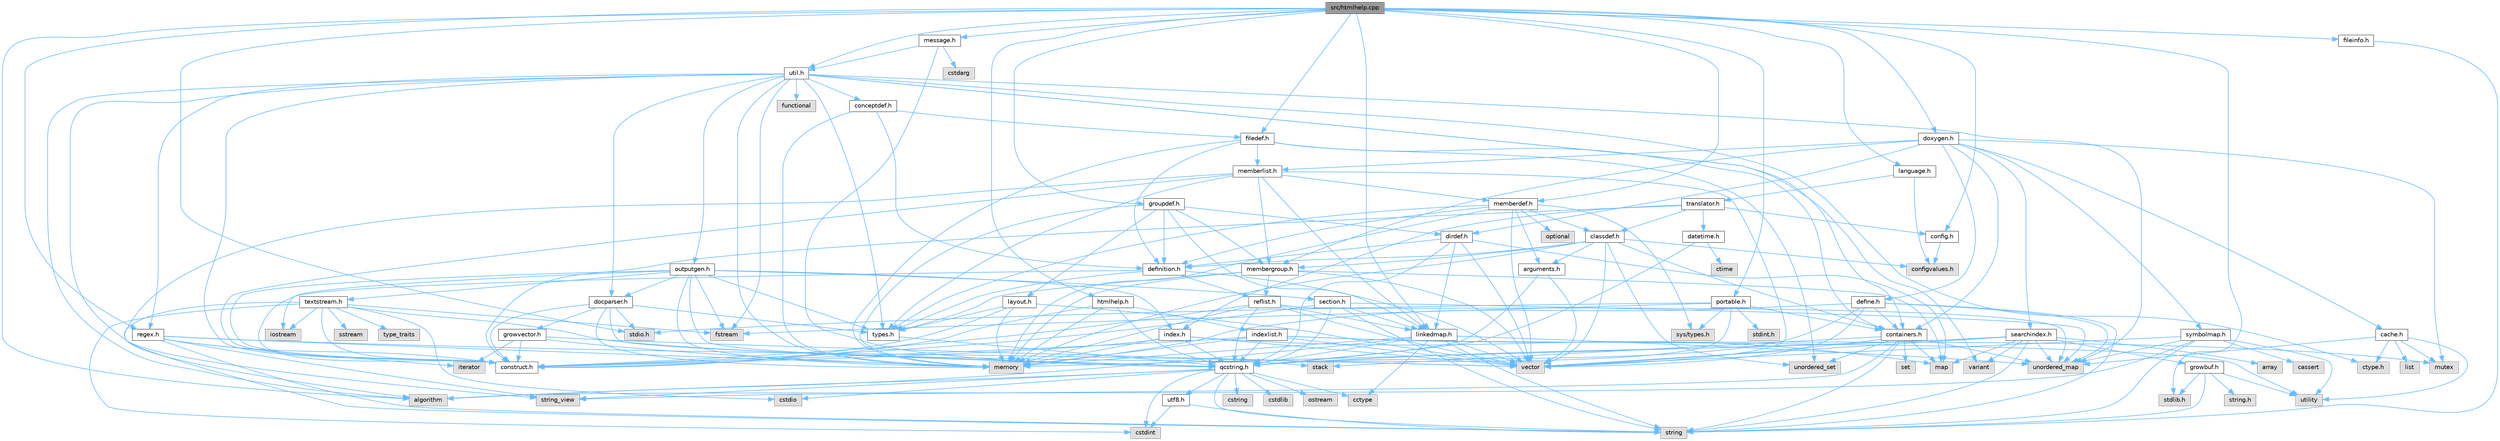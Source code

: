 digraph "src/htmlhelp.cpp"
{
 // INTERACTIVE_SVG=YES
 // LATEX_PDF_SIZE
  bgcolor="transparent";
  edge [fontname=Helvetica,fontsize=10,labelfontname=Helvetica,labelfontsize=10];
  node [fontname=Helvetica,fontsize=10,shape=box,height=0.2,width=0.4];
  Node1 [id="Node000001",label="src/htmlhelp.cpp",height=0.2,width=0.4,color="gray40", fillcolor="grey60", style="filled", fontcolor="black",tooltip=" "];
  Node1 -> Node2 [id="edge1_Node000001_Node000002",color="steelblue1",style="solid",tooltip=" "];
  Node2 [id="Node000002",label="algorithm",height=0.2,width=0.4,color="grey60", fillcolor="#E0E0E0", style="filled",tooltip=" "];
  Node1 -> Node3 [id="edge2_Node000001_Node000003",color="steelblue1",style="solid",tooltip=" "];
  Node3 [id="Node000003",label="stdio.h",height=0.2,width=0.4,color="grey60", fillcolor="#E0E0E0", style="filled",tooltip=" "];
  Node1 -> Node4 [id="edge3_Node000001_Node000004",color="steelblue1",style="solid",tooltip=" "];
  Node4 [id="Node000004",label="stdlib.h",height=0.2,width=0.4,color="grey60", fillcolor="#E0E0E0", style="filled",tooltip=" "];
  Node1 -> Node5 [id="edge4_Node000001_Node000005",color="steelblue1",style="solid",tooltip=" "];
  Node5 [id="Node000005",label="htmlhelp.h",height=0.2,width=0.4,color="grey40", fillcolor="white", style="filled",URL="$d8/dc3/htmlhelp_8h.html",tooltip=" "];
  Node5 -> Node6 [id="edge5_Node000005_Node000006",color="steelblue1",style="solid",tooltip=" "];
  Node6 [id="Node000006",label="memory",height=0.2,width=0.4,color="grey60", fillcolor="#E0E0E0", style="filled",tooltip=" "];
  Node5 -> Node7 [id="edge6_Node000005_Node000007",color="steelblue1",style="solid",tooltip=" "];
  Node7 [id="Node000007",label="qcstring.h",height=0.2,width=0.4,color="grey40", fillcolor="white", style="filled",URL="$d7/d5c/qcstring_8h.html",tooltip=" "];
  Node7 -> Node8 [id="edge7_Node000007_Node000008",color="steelblue1",style="solid",tooltip=" "];
  Node8 [id="Node000008",label="string",height=0.2,width=0.4,color="grey60", fillcolor="#E0E0E0", style="filled",tooltip=" "];
  Node7 -> Node9 [id="edge8_Node000007_Node000009",color="steelblue1",style="solid",tooltip=" "];
  Node9 [id="Node000009",label="string_view",height=0.2,width=0.4,color="grey60", fillcolor="#E0E0E0", style="filled",tooltip=" "];
  Node7 -> Node2 [id="edge9_Node000007_Node000002",color="steelblue1",style="solid",tooltip=" "];
  Node7 -> Node10 [id="edge10_Node000007_Node000010",color="steelblue1",style="solid",tooltip=" "];
  Node10 [id="Node000010",label="cctype",height=0.2,width=0.4,color="grey60", fillcolor="#E0E0E0", style="filled",tooltip=" "];
  Node7 -> Node11 [id="edge11_Node000007_Node000011",color="steelblue1",style="solid",tooltip=" "];
  Node11 [id="Node000011",label="cstring",height=0.2,width=0.4,color="grey60", fillcolor="#E0E0E0", style="filled",tooltip=" "];
  Node7 -> Node12 [id="edge12_Node000007_Node000012",color="steelblue1",style="solid",tooltip=" "];
  Node12 [id="Node000012",label="cstdio",height=0.2,width=0.4,color="grey60", fillcolor="#E0E0E0", style="filled",tooltip=" "];
  Node7 -> Node13 [id="edge13_Node000007_Node000013",color="steelblue1",style="solid",tooltip=" "];
  Node13 [id="Node000013",label="cstdlib",height=0.2,width=0.4,color="grey60", fillcolor="#E0E0E0", style="filled",tooltip=" "];
  Node7 -> Node14 [id="edge14_Node000007_Node000014",color="steelblue1",style="solid",tooltip=" "];
  Node14 [id="Node000014",label="cstdint",height=0.2,width=0.4,color="grey60", fillcolor="#E0E0E0", style="filled",tooltip=" "];
  Node7 -> Node15 [id="edge15_Node000007_Node000015",color="steelblue1",style="solid",tooltip=" "];
  Node15 [id="Node000015",label="ostream",height=0.2,width=0.4,color="grey60", fillcolor="#E0E0E0", style="filled",tooltip=" "];
  Node7 -> Node16 [id="edge16_Node000007_Node000016",color="steelblue1",style="solid",tooltip=" "];
  Node16 [id="Node000016",label="utf8.h",height=0.2,width=0.4,color="grey40", fillcolor="white", style="filled",URL="$db/d7c/utf8_8h.html",tooltip="Various UTF8 related helper functions."];
  Node16 -> Node14 [id="edge17_Node000016_Node000014",color="steelblue1",style="solid",tooltip=" "];
  Node16 -> Node8 [id="edge18_Node000016_Node000008",color="steelblue1",style="solid",tooltip=" "];
  Node5 -> Node17 [id="edge19_Node000005_Node000017",color="steelblue1",style="solid",tooltip=" "];
  Node17 [id="Node000017",label="construct.h",height=0.2,width=0.4,color="grey40", fillcolor="white", style="filled",URL="$d7/dfc/construct_8h.html",tooltip=" "];
  Node5 -> Node18 [id="edge20_Node000005_Node000018",color="steelblue1",style="solid",tooltip=" "];
  Node18 [id="Node000018",label="indexlist.h",height=0.2,width=0.4,color="grey40", fillcolor="white", style="filled",URL="$d5/d61/indexlist_8h.html",tooltip=" "];
  Node18 -> Node19 [id="edge21_Node000018_Node000019",color="steelblue1",style="solid",tooltip=" "];
  Node19 [id="Node000019",label="utility",height=0.2,width=0.4,color="grey60", fillcolor="#E0E0E0", style="filled",tooltip=" "];
  Node18 -> Node20 [id="edge22_Node000018_Node000020",color="steelblue1",style="solid",tooltip=" "];
  Node20 [id="Node000020",label="vector",height=0.2,width=0.4,color="grey60", fillcolor="#E0E0E0", style="filled",tooltip=" "];
  Node18 -> Node6 [id="edge23_Node000018_Node000006",color="steelblue1",style="solid",tooltip=" "];
  Node18 -> Node21 [id="edge24_Node000018_Node000021",color="steelblue1",style="solid",tooltip=" "];
  Node21 [id="Node000021",label="mutex",height=0.2,width=0.4,color="grey60", fillcolor="#E0E0E0", style="filled",tooltip=" "];
  Node18 -> Node7 [id="edge25_Node000018_Node000007",color="steelblue1",style="solid",tooltip=" "];
  Node18 -> Node17 [id="edge26_Node000018_Node000017",color="steelblue1",style="solid",tooltip=" "];
  Node1 -> Node22 [id="edge27_Node000001_Node000022",color="steelblue1",style="solid",tooltip=" "];
  Node22 [id="Node000022",label="config.h",height=0.2,width=0.4,color="grey40", fillcolor="white", style="filled",URL="$db/d16/config_8h.html",tooltip=" "];
  Node22 -> Node23 [id="edge28_Node000022_Node000023",color="steelblue1",style="solid",tooltip=" "];
  Node23 [id="Node000023",label="configvalues.h",height=0.2,width=0.4,color="grey60", fillcolor="#E0E0E0", style="filled",tooltip=" "];
  Node1 -> Node24 [id="edge29_Node000001_Node000024",color="steelblue1",style="solid",tooltip=" "];
  Node24 [id="Node000024",label="message.h",height=0.2,width=0.4,color="grey40", fillcolor="white", style="filled",URL="$d2/d0d/message_8h.html",tooltip=" "];
  Node24 -> Node25 [id="edge30_Node000024_Node000025",color="steelblue1",style="solid",tooltip=" "];
  Node25 [id="Node000025",label="cstdarg",height=0.2,width=0.4,color="grey60", fillcolor="#E0E0E0", style="filled",tooltip=" "];
  Node24 -> Node7 [id="edge31_Node000024_Node000007",color="steelblue1",style="solid",tooltip=" "];
  Node24 -> Node26 [id="edge32_Node000024_Node000026",color="steelblue1",style="solid",tooltip=" "];
  Node26 [id="Node000026",label="util.h",height=0.2,width=0.4,color="grey40", fillcolor="white", style="filled",URL="$d8/d3c/util_8h.html",tooltip="A bunch of utility functions."];
  Node26 -> Node6 [id="edge33_Node000026_Node000006",color="steelblue1",style="solid",tooltip=" "];
  Node26 -> Node27 [id="edge34_Node000026_Node000027",color="steelblue1",style="solid",tooltip=" "];
  Node27 [id="Node000027",label="unordered_map",height=0.2,width=0.4,color="grey60", fillcolor="#E0E0E0", style="filled",tooltip=" "];
  Node26 -> Node2 [id="edge35_Node000026_Node000002",color="steelblue1",style="solid",tooltip=" "];
  Node26 -> Node28 [id="edge36_Node000026_Node000028",color="steelblue1",style="solid",tooltip=" "];
  Node28 [id="Node000028",label="functional",height=0.2,width=0.4,color="grey60", fillcolor="#E0E0E0", style="filled",tooltip=" "];
  Node26 -> Node29 [id="edge37_Node000026_Node000029",color="steelblue1",style="solid",tooltip=" "];
  Node29 [id="Node000029",label="fstream",height=0.2,width=0.4,color="grey60", fillcolor="#E0E0E0", style="filled",tooltip=" "];
  Node26 -> Node30 [id="edge38_Node000026_Node000030",color="steelblue1",style="solid",tooltip=" "];
  Node30 [id="Node000030",label="variant",height=0.2,width=0.4,color="grey60", fillcolor="#E0E0E0", style="filled",tooltip=" "];
  Node26 -> Node9 [id="edge39_Node000026_Node000009",color="steelblue1",style="solid",tooltip=" "];
  Node26 -> Node31 [id="edge40_Node000026_Node000031",color="steelblue1",style="solid",tooltip=" "];
  Node31 [id="Node000031",label="ctype.h",height=0.2,width=0.4,color="grey60", fillcolor="#E0E0E0", style="filled",tooltip=" "];
  Node26 -> Node32 [id="edge41_Node000026_Node000032",color="steelblue1",style="solid",tooltip=" "];
  Node32 [id="Node000032",label="types.h",height=0.2,width=0.4,color="grey40", fillcolor="white", style="filled",URL="$d9/d49/types_8h.html",tooltip="This file contains a number of basic enums and types."];
  Node32 -> Node7 [id="edge42_Node000032_Node000007",color="steelblue1",style="solid",tooltip=" "];
  Node26 -> Node33 [id="edge43_Node000026_Node000033",color="steelblue1",style="solid",tooltip=" "];
  Node33 [id="Node000033",label="docparser.h",height=0.2,width=0.4,color="grey40", fillcolor="white", style="filled",URL="$de/d9c/docparser_8h.html",tooltip=" "];
  Node33 -> Node3 [id="edge44_Node000033_Node000003",color="steelblue1",style="solid",tooltip=" "];
  Node33 -> Node6 [id="edge45_Node000033_Node000006",color="steelblue1",style="solid",tooltip=" "];
  Node33 -> Node7 [id="edge46_Node000033_Node000007",color="steelblue1",style="solid",tooltip=" "];
  Node33 -> Node34 [id="edge47_Node000033_Node000034",color="steelblue1",style="solid",tooltip=" "];
  Node34 [id="Node000034",label="growvector.h",height=0.2,width=0.4,color="grey40", fillcolor="white", style="filled",URL="$d7/d50/growvector_8h.html",tooltip=" "];
  Node34 -> Node20 [id="edge48_Node000034_Node000020",color="steelblue1",style="solid",tooltip=" "];
  Node34 -> Node6 [id="edge49_Node000034_Node000006",color="steelblue1",style="solid",tooltip=" "];
  Node34 -> Node35 [id="edge50_Node000034_Node000035",color="steelblue1",style="solid",tooltip=" "];
  Node35 [id="Node000035",label="iterator",height=0.2,width=0.4,color="grey60", fillcolor="#E0E0E0", style="filled",tooltip=" "];
  Node34 -> Node17 [id="edge51_Node000034_Node000017",color="steelblue1",style="solid",tooltip=" "];
  Node33 -> Node17 [id="edge52_Node000033_Node000017",color="steelblue1",style="solid",tooltip=" "];
  Node33 -> Node32 [id="edge53_Node000033_Node000032",color="steelblue1",style="solid",tooltip=" "];
  Node26 -> Node36 [id="edge54_Node000026_Node000036",color="steelblue1",style="solid",tooltip=" "];
  Node36 [id="Node000036",label="containers.h",height=0.2,width=0.4,color="grey40", fillcolor="white", style="filled",URL="$d5/d75/containers_8h.html",tooltip=" "];
  Node36 -> Node20 [id="edge55_Node000036_Node000020",color="steelblue1",style="solid",tooltip=" "];
  Node36 -> Node8 [id="edge56_Node000036_Node000008",color="steelblue1",style="solid",tooltip=" "];
  Node36 -> Node9 [id="edge57_Node000036_Node000009",color="steelblue1",style="solid",tooltip=" "];
  Node36 -> Node37 [id="edge58_Node000036_Node000037",color="steelblue1",style="solid",tooltip=" "];
  Node37 [id="Node000037",label="set",height=0.2,width=0.4,color="grey60", fillcolor="#E0E0E0", style="filled",tooltip=" "];
  Node36 -> Node38 [id="edge59_Node000036_Node000038",color="steelblue1",style="solid",tooltip=" "];
  Node38 [id="Node000038",label="map",height=0.2,width=0.4,color="grey60", fillcolor="#E0E0E0", style="filled",tooltip=" "];
  Node36 -> Node39 [id="edge60_Node000036_Node000039",color="steelblue1",style="solid",tooltip=" "];
  Node39 [id="Node000039",label="unordered_set",height=0.2,width=0.4,color="grey60", fillcolor="#E0E0E0", style="filled",tooltip=" "];
  Node36 -> Node27 [id="edge61_Node000036_Node000027",color="steelblue1",style="solid",tooltip=" "];
  Node36 -> Node40 [id="edge62_Node000036_Node000040",color="steelblue1",style="solid",tooltip=" "];
  Node40 [id="Node000040",label="stack",height=0.2,width=0.4,color="grey60", fillcolor="#E0E0E0", style="filled",tooltip=" "];
  Node26 -> Node41 [id="edge63_Node000026_Node000041",color="steelblue1",style="solid",tooltip=" "];
  Node41 [id="Node000041",label="outputgen.h",height=0.2,width=0.4,color="grey40", fillcolor="white", style="filled",URL="$df/d06/outputgen_8h.html",tooltip=" "];
  Node41 -> Node6 [id="edge64_Node000041_Node000006",color="steelblue1",style="solid",tooltip=" "];
  Node41 -> Node40 [id="edge65_Node000041_Node000040",color="steelblue1",style="solid",tooltip=" "];
  Node41 -> Node42 [id="edge66_Node000041_Node000042",color="steelblue1",style="solid",tooltip=" "];
  Node42 [id="Node000042",label="iostream",height=0.2,width=0.4,color="grey60", fillcolor="#E0E0E0", style="filled",tooltip=" "];
  Node41 -> Node29 [id="edge67_Node000041_Node000029",color="steelblue1",style="solid",tooltip=" "];
  Node41 -> Node32 [id="edge68_Node000041_Node000032",color="steelblue1",style="solid",tooltip=" "];
  Node41 -> Node43 [id="edge69_Node000041_Node000043",color="steelblue1",style="solid",tooltip=" "];
  Node43 [id="Node000043",label="index.h",height=0.2,width=0.4,color="grey40", fillcolor="white", style="filled",URL="$d1/db5/index_8h.html",tooltip=" "];
  Node43 -> Node6 [id="edge70_Node000043_Node000006",color="steelblue1",style="solid",tooltip=" "];
  Node43 -> Node20 [id="edge71_Node000043_Node000020",color="steelblue1",style="solid",tooltip=" "];
  Node43 -> Node38 [id="edge72_Node000043_Node000038",color="steelblue1",style="solid",tooltip=" "];
  Node43 -> Node7 [id="edge73_Node000043_Node000007",color="steelblue1",style="solid",tooltip=" "];
  Node43 -> Node17 [id="edge74_Node000043_Node000017",color="steelblue1",style="solid",tooltip=" "];
  Node41 -> Node44 [id="edge75_Node000041_Node000044",color="steelblue1",style="solid",tooltip=" "];
  Node44 [id="Node000044",label="section.h",height=0.2,width=0.4,color="grey40", fillcolor="white", style="filled",URL="$d1/d2a/section_8h.html",tooltip=" "];
  Node44 -> Node8 [id="edge76_Node000044_Node000008",color="steelblue1",style="solid",tooltip=" "];
  Node44 -> Node27 [id="edge77_Node000044_Node000027",color="steelblue1",style="solid",tooltip=" "];
  Node44 -> Node7 [id="edge78_Node000044_Node000007",color="steelblue1",style="solid",tooltip=" "];
  Node44 -> Node45 [id="edge79_Node000044_Node000045",color="steelblue1",style="solid",tooltip=" "];
  Node45 [id="Node000045",label="linkedmap.h",height=0.2,width=0.4,color="grey40", fillcolor="white", style="filled",URL="$da/de1/linkedmap_8h.html",tooltip=" "];
  Node45 -> Node27 [id="edge80_Node000045_Node000027",color="steelblue1",style="solid",tooltip=" "];
  Node45 -> Node20 [id="edge81_Node000045_Node000020",color="steelblue1",style="solid",tooltip=" "];
  Node45 -> Node6 [id="edge82_Node000045_Node000006",color="steelblue1",style="solid",tooltip=" "];
  Node45 -> Node8 [id="edge83_Node000045_Node000008",color="steelblue1",style="solid",tooltip=" "];
  Node45 -> Node2 [id="edge84_Node000045_Node000002",color="steelblue1",style="solid",tooltip=" "];
  Node45 -> Node10 [id="edge85_Node000045_Node000010",color="steelblue1",style="solid",tooltip=" "];
  Node45 -> Node7 [id="edge86_Node000045_Node000007",color="steelblue1",style="solid",tooltip=" "];
  Node44 -> Node17 [id="edge87_Node000044_Node000017",color="steelblue1",style="solid",tooltip=" "];
  Node41 -> Node46 [id="edge88_Node000041_Node000046",color="steelblue1",style="solid",tooltip=" "];
  Node46 [id="Node000046",label="textstream.h",height=0.2,width=0.4,color="grey40", fillcolor="white", style="filled",URL="$d4/d7d/textstream_8h.html",tooltip=" "];
  Node46 -> Node8 [id="edge89_Node000046_Node000008",color="steelblue1",style="solid",tooltip=" "];
  Node46 -> Node42 [id="edge90_Node000046_Node000042",color="steelblue1",style="solid",tooltip=" "];
  Node46 -> Node47 [id="edge91_Node000046_Node000047",color="steelblue1",style="solid",tooltip=" "];
  Node47 [id="Node000047",label="sstream",height=0.2,width=0.4,color="grey60", fillcolor="#E0E0E0", style="filled",tooltip=" "];
  Node46 -> Node14 [id="edge92_Node000046_Node000014",color="steelblue1",style="solid",tooltip=" "];
  Node46 -> Node12 [id="edge93_Node000046_Node000012",color="steelblue1",style="solid",tooltip=" "];
  Node46 -> Node29 [id="edge94_Node000046_Node000029",color="steelblue1",style="solid",tooltip=" "];
  Node46 -> Node48 [id="edge95_Node000046_Node000048",color="steelblue1",style="solid",tooltip=" "];
  Node48 [id="Node000048",label="type_traits",height=0.2,width=0.4,color="grey60", fillcolor="#E0E0E0", style="filled",tooltip=" "];
  Node46 -> Node7 [id="edge96_Node000046_Node000007",color="steelblue1",style="solid",tooltip=" "];
  Node46 -> Node17 [id="edge97_Node000046_Node000017",color="steelblue1",style="solid",tooltip=" "];
  Node41 -> Node33 [id="edge98_Node000041_Node000033",color="steelblue1",style="solid",tooltip=" "];
  Node41 -> Node17 [id="edge99_Node000041_Node000017",color="steelblue1",style="solid",tooltip=" "];
  Node26 -> Node49 [id="edge100_Node000026_Node000049",color="steelblue1",style="solid",tooltip=" "];
  Node49 [id="Node000049",label="regex.h",height=0.2,width=0.4,color="grey40", fillcolor="white", style="filled",URL="$d1/d21/regex_8h.html",tooltip=" "];
  Node49 -> Node6 [id="edge101_Node000049_Node000006",color="steelblue1",style="solid",tooltip=" "];
  Node49 -> Node8 [id="edge102_Node000049_Node000008",color="steelblue1",style="solid",tooltip=" "];
  Node49 -> Node9 [id="edge103_Node000049_Node000009",color="steelblue1",style="solid",tooltip=" "];
  Node49 -> Node20 [id="edge104_Node000049_Node000020",color="steelblue1",style="solid",tooltip=" "];
  Node49 -> Node35 [id="edge105_Node000049_Node000035",color="steelblue1",style="solid",tooltip=" "];
  Node49 -> Node17 [id="edge106_Node000049_Node000017",color="steelblue1",style="solid",tooltip=" "];
  Node26 -> Node50 [id="edge107_Node000026_Node000050",color="steelblue1",style="solid",tooltip=" "];
  Node50 [id="Node000050",label="conceptdef.h",height=0.2,width=0.4,color="grey40", fillcolor="white", style="filled",URL="$da/df1/conceptdef_8h.html",tooltip=" "];
  Node50 -> Node6 [id="edge108_Node000050_Node000006",color="steelblue1",style="solid",tooltip=" "];
  Node50 -> Node51 [id="edge109_Node000050_Node000051",color="steelblue1",style="solid",tooltip=" "];
  Node51 [id="Node000051",label="definition.h",height=0.2,width=0.4,color="grey40", fillcolor="white", style="filled",URL="$df/da1/definition_8h.html",tooltip=" "];
  Node51 -> Node20 [id="edge110_Node000051_Node000020",color="steelblue1",style="solid",tooltip=" "];
  Node51 -> Node32 [id="edge111_Node000051_Node000032",color="steelblue1",style="solid",tooltip=" "];
  Node51 -> Node52 [id="edge112_Node000051_Node000052",color="steelblue1",style="solid",tooltip=" "];
  Node52 [id="Node000052",label="reflist.h",height=0.2,width=0.4,color="grey40", fillcolor="white", style="filled",URL="$d1/d02/reflist_8h.html",tooltip=" "];
  Node52 -> Node20 [id="edge113_Node000052_Node000020",color="steelblue1",style="solid",tooltip=" "];
  Node52 -> Node27 [id="edge114_Node000052_Node000027",color="steelblue1",style="solid",tooltip=" "];
  Node52 -> Node6 [id="edge115_Node000052_Node000006",color="steelblue1",style="solid",tooltip=" "];
  Node52 -> Node7 [id="edge116_Node000052_Node000007",color="steelblue1",style="solid",tooltip=" "];
  Node52 -> Node45 [id="edge117_Node000052_Node000045",color="steelblue1",style="solid",tooltip=" "];
  Node52 -> Node17 [id="edge118_Node000052_Node000017",color="steelblue1",style="solid",tooltip=" "];
  Node51 -> Node17 [id="edge119_Node000051_Node000017",color="steelblue1",style="solid",tooltip=" "];
  Node50 -> Node53 [id="edge120_Node000050_Node000053",color="steelblue1",style="solid",tooltip=" "];
  Node53 [id="Node000053",label="filedef.h",height=0.2,width=0.4,color="grey40", fillcolor="white", style="filled",URL="$d4/d3a/filedef_8h.html",tooltip=" "];
  Node53 -> Node6 [id="edge121_Node000053_Node000006",color="steelblue1",style="solid",tooltip=" "];
  Node53 -> Node39 [id="edge122_Node000053_Node000039",color="steelblue1",style="solid",tooltip=" "];
  Node53 -> Node51 [id="edge123_Node000053_Node000051",color="steelblue1",style="solid",tooltip=" "];
  Node53 -> Node54 [id="edge124_Node000053_Node000054",color="steelblue1",style="solid",tooltip=" "];
  Node54 [id="Node000054",label="memberlist.h",height=0.2,width=0.4,color="grey40", fillcolor="white", style="filled",URL="$dd/d78/memberlist_8h.html",tooltip=" "];
  Node54 -> Node20 [id="edge125_Node000054_Node000020",color="steelblue1",style="solid",tooltip=" "];
  Node54 -> Node2 [id="edge126_Node000054_Node000002",color="steelblue1",style="solid",tooltip=" "];
  Node54 -> Node55 [id="edge127_Node000054_Node000055",color="steelblue1",style="solid",tooltip=" "];
  Node55 [id="Node000055",label="memberdef.h",height=0.2,width=0.4,color="grey40", fillcolor="white", style="filled",URL="$d4/d46/memberdef_8h.html",tooltip=" "];
  Node55 -> Node20 [id="edge128_Node000055_Node000020",color="steelblue1",style="solid",tooltip=" "];
  Node55 -> Node6 [id="edge129_Node000055_Node000006",color="steelblue1",style="solid",tooltip=" "];
  Node55 -> Node56 [id="edge130_Node000055_Node000056",color="steelblue1",style="solid",tooltip=" "];
  Node56 [id="Node000056",label="optional",height=0.2,width=0.4,color="grey60", fillcolor="#E0E0E0", style="filled",tooltip=" "];
  Node55 -> Node57 [id="edge131_Node000055_Node000057",color="steelblue1",style="solid",tooltip=" "];
  Node57 [id="Node000057",label="sys/types.h",height=0.2,width=0.4,color="grey60", fillcolor="#E0E0E0", style="filled",tooltip=" "];
  Node55 -> Node32 [id="edge132_Node000055_Node000032",color="steelblue1",style="solid",tooltip=" "];
  Node55 -> Node51 [id="edge133_Node000055_Node000051",color="steelblue1",style="solid",tooltip=" "];
  Node55 -> Node58 [id="edge134_Node000055_Node000058",color="steelblue1",style="solid",tooltip=" "];
  Node58 [id="Node000058",label="arguments.h",height=0.2,width=0.4,color="grey40", fillcolor="white", style="filled",URL="$df/d9b/arguments_8h.html",tooltip=" "];
  Node58 -> Node20 [id="edge135_Node000058_Node000020",color="steelblue1",style="solid",tooltip=" "];
  Node58 -> Node7 [id="edge136_Node000058_Node000007",color="steelblue1",style="solid",tooltip=" "];
  Node55 -> Node59 [id="edge137_Node000055_Node000059",color="steelblue1",style="solid",tooltip=" "];
  Node59 [id="Node000059",label="classdef.h",height=0.2,width=0.4,color="grey40", fillcolor="white", style="filled",URL="$d1/da6/classdef_8h.html",tooltip=" "];
  Node59 -> Node6 [id="edge138_Node000059_Node000006",color="steelblue1",style="solid",tooltip=" "];
  Node59 -> Node20 [id="edge139_Node000059_Node000020",color="steelblue1",style="solid",tooltip=" "];
  Node59 -> Node39 [id="edge140_Node000059_Node000039",color="steelblue1",style="solid",tooltip=" "];
  Node59 -> Node36 [id="edge141_Node000059_Node000036",color="steelblue1",style="solid",tooltip=" "];
  Node59 -> Node51 [id="edge142_Node000059_Node000051",color="steelblue1",style="solid",tooltip=" "];
  Node59 -> Node58 [id="edge143_Node000059_Node000058",color="steelblue1",style="solid",tooltip=" "];
  Node59 -> Node60 [id="edge144_Node000059_Node000060",color="steelblue1",style="solid",tooltip=" "];
  Node60 [id="Node000060",label="membergroup.h",height=0.2,width=0.4,color="grey40", fillcolor="white", style="filled",URL="$d9/d11/membergroup_8h.html",tooltip=" "];
  Node60 -> Node20 [id="edge145_Node000060_Node000020",color="steelblue1",style="solid",tooltip=" "];
  Node60 -> Node38 [id="edge146_Node000060_Node000038",color="steelblue1",style="solid",tooltip=" "];
  Node60 -> Node6 [id="edge147_Node000060_Node000006",color="steelblue1",style="solid",tooltip=" "];
  Node60 -> Node32 [id="edge148_Node000060_Node000032",color="steelblue1",style="solid",tooltip=" "];
  Node60 -> Node52 [id="edge149_Node000060_Node000052",color="steelblue1",style="solid",tooltip=" "];
  Node59 -> Node23 [id="edge150_Node000059_Node000023",color="steelblue1",style="solid",tooltip=" "];
  Node54 -> Node45 [id="edge151_Node000054_Node000045",color="steelblue1",style="solid",tooltip=" "];
  Node54 -> Node32 [id="edge152_Node000054_Node000032",color="steelblue1",style="solid",tooltip=" "];
  Node54 -> Node60 [id="edge153_Node000054_Node000060",color="steelblue1",style="solid",tooltip=" "];
  Node54 -> Node17 [id="edge154_Node000054_Node000017",color="steelblue1",style="solid",tooltip=" "];
  Node53 -> Node36 [id="edge155_Node000053_Node000036",color="steelblue1",style="solid",tooltip=" "];
  Node26 -> Node17 [id="edge156_Node000026_Node000017",color="steelblue1",style="solid",tooltip=" "];
  Node1 -> Node61 [id="edge157_Node000001_Node000061",color="steelblue1",style="solid",tooltip=" "];
  Node61 [id="Node000061",label="doxygen.h",height=0.2,width=0.4,color="grey40", fillcolor="white", style="filled",URL="$d1/da1/doxygen_8h.html",tooltip=" "];
  Node61 -> Node21 [id="edge158_Node000061_Node000021",color="steelblue1",style="solid",tooltip=" "];
  Node61 -> Node36 [id="edge159_Node000061_Node000036",color="steelblue1",style="solid",tooltip=" "];
  Node61 -> Node60 [id="edge160_Node000061_Node000060",color="steelblue1",style="solid",tooltip=" "];
  Node61 -> Node62 [id="edge161_Node000061_Node000062",color="steelblue1",style="solid",tooltip=" "];
  Node62 [id="Node000062",label="dirdef.h",height=0.2,width=0.4,color="grey40", fillcolor="white", style="filled",URL="$d6/d15/dirdef_8h.html",tooltip=" "];
  Node62 -> Node20 [id="edge162_Node000062_Node000020",color="steelblue1",style="solid",tooltip=" "];
  Node62 -> Node38 [id="edge163_Node000062_Node000038",color="steelblue1",style="solid",tooltip=" "];
  Node62 -> Node7 [id="edge164_Node000062_Node000007",color="steelblue1",style="solid",tooltip=" "];
  Node62 -> Node45 [id="edge165_Node000062_Node000045",color="steelblue1",style="solid",tooltip=" "];
  Node62 -> Node51 [id="edge166_Node000062_Node000051",color="steelblue1",style="solid",tooltip=" "];
  Node61 -> Node54 [id="edge167_Node000061_Node000054",color="steelblue1",style="solid",tooltip=" "];
  Node61 -> Node63 [id="edge168_Node000061_Node000063",color="steelblue1",style="solid",tooltip=" "];
  Node63 [id="Node000063",label="define.h",height=0.2,width=0.4,color="grey40", fillcolor="white", style="filled",URL="$df/d67/define_8h.html",tooltip=" "];
  Node63 -> Node20 [id="edge169_Node000063_Node000020",color="steelblue1",style="solid",tooltip=" "];
  Node63 -> Node6 [id="edge170_Node000063_Node000006",color="steelblue1",style="solid",tooltip=" "];
  Node63 -> Node8 [id="edge171_Node000063_Node000008",color="steelblue1",style="solid",tooltip=" "];
  Node63 -> Node27 [id="edge172_Node000063_Node000027",color="steelblue1",style="solid",tooltip=" "];
  Node63 -> Node7 [id="edge173_Node000063_Node000007",color="steelblue1",style="solid",tooltip=" "];
  Node63 -> Node36 [id="edge174_Node000063_Node000036",color="steelblue1",style="solid",tooltip=" "];
  Node61 -> Node64 [id="edge175_Node000061_Node000064",color="steelblue1",style="solid",tooltip=" "];
  Node64 [id="Node000064",label="cache.h",height=0.2,width=0.4,color="grey40", fillcolor="white", style="filled",URL="$d3/d26/cache_8h.html",tooltip=" "];
  Node64 -> Node65 [id="edge176_Node000064_Node000065",color="steelblue1",style="solid",tooltip=" "];
  Node65 [id="Node000065",label="list",height=0.2,width=0.4,color="grey60", fillcolor="#E0E0E0", style="filled",tooltip=" "];
  Node64 -> Node27 [id="edge177_Node000064_Node000027",color="steelblue1",style="solid",tooltip=" "];
  Node64 -> Node21 [id="edge178_Node000064_Node000021",color="steelblue1",style="solid",tooltip=" "];
  Node64 -> Node19 [id="edge179_Node000064_Node000019",color="steelblue1",style="solid",tooltip=" "];
  Node64 -> Node31 [id="edge180_Node000064_Node000031",color="steelblue1",style="solid",tooltip=" "];
  Node61 -> Node66 [id="edge181_Node000061_Node000066",color="steelblue1",style="solid",tooltip=" "];
  Node66 [id="Node000066",label="symbolmap.h",height=0.2,width=0.4,color="grey40", fillcolor="white", style="filled",URL="$d7/ddd/symbolmap_8h.html",tooltip=" "];
  Node66 -> Node2 [id="edge182_Node000066_Node000002",color="steelblue1",style="solid",tooltip=" "];
  Node66 -> Node27 [id="edge183_Node000066_Node000027",color="steelblue1",style="solid",tooltip=" "];
  Node66 -> Node20 [id="edge184_Node000066_Node000020",color="steelblue1",style="solid",tooltip=" "];
  Node66 -> Node8 [id="edge185_Node000066_Node000008",color="steelblue1",style="solid",tooltip=" "];
  Node66 -> Node19 [id="edge186_Node000066_Node000019",color="steelblue1",style="solid",tooltip=" "];
  Node66 -> Node67 [id="edge187_Node000066_Node000067",color="steelblue1",style="solid",tooltip=" "];
  Node67 [id="Node000067",label="cassert",height=0.2,width=0.4,color="grey60", fillcolor="#E0E0E0", style="filled",tooltip=" "];
  Node61 -> Node68 [id="edge188_Node000061_Node000068",color="steelblue1",style="solid",tooltip=" "];
  Node68 [id="Node000068",label="searchindex.h",height=0.2,width=0.4,color="grey40", fillcolor="white", style="filled",URL="$de/d07/searchindex_8h.html",tooltip="Web server based search engine."];
  Node68 -> Node6 [id="edge189_Node000068_Node000006",color="steelblue1",style="solid",tooltip=" "];
  Node68 -> Node20 [id="edge190_Node000068_Node000020",color="steelblue1",style="solid",tooltip=" "];
  Node68 -> Node38 [id="edge191_Node000068_Node000038",color="steelblue1",style="solid",tooltip=" "];
  Node68 -> Node27 [id="edge192_Node000068_Node000027",color="steelblue1",style="solid",tooltip=" "];
  Node68 -> Node8 [id="edge193_Node000068_Node000008",color="steelblue1",style="solid",tooltip=" "];
  Node68 -> Node69 [id="edge194_Node000068_Node000069",color="steelblue1",style="solid",tooltip=" "];
  Node69 [id="Node000069",label="array",height=0.2,width=0.4,color="grey60", fillcolor="#E0E0E0", style="filled",tooltip=" "];
  Node68 -> Node30 [id="edge195_Node000068_Node000030",color="steelblue1",style="solid",tooltip=" "];
  Node68 -> Node7 [id="edge196_Node000068_Node000007",color="steelblue1",style="solid",tooltip=" "];
  Node68 -> Node70 [id="edge197_Node000068_Node000070",color="steelblue1",style="solid",tooltip=" "];
  Node70 [id="Node000070",label="growbuf.h",height=0.2,width=0.4,color="grey40", fillcolor="white", style="filled",URL="$dd/d72/growbuf_8h.html",tooltip=" "];
  Node70 -> Node19 [id="edge198_Node000070_Node000019",color="steelblue1",style="solid",tooltip=" "];
  Node70 -> Node4 [id="edge199_Node000070_Node000004",color="steelblue1",style="solid",tooltip=" "];
  Node70 -> Node71 [id="edge200_Node000070_Node000071",color="steelblue1",style="solid",tooltip=" "];
  Node71 [id="Node000071",label="string.h",height=0.2,width=0.4,color="grey60", fillcolor="#E0E0E0", style="filled",tooltip=" "];
  Node70 -> Node8 [id="edge201_Node000070_Node000008",color="steelblue1",style="solid",tooltip=" "];
  Node1 -> Node72 [id="edge202_Node000001_Node000072",color="steelblue1",style="solid",tooltip=" "];
  Node72 [id="Node000072",label="language.h",height=0.2,width=0.4,color="grey40", fillcolor="white", style="filled",URL="$d8/dce/language_8h.html",tooltip=" "];
  Node72 -> Node73 [id="edge203_Node000072_Node000073",color="steelblue1",style="solid",tooltip=" "];
  Node73 [id="Node000073",label="translator.h",height=0.2,width=0.4,color="grey40", fillcolor="white", style="filled",URL="$d9/df1/translator_8h.html",tooltip=" "];
  Node73 -> Node59 [id="edge204_Node000073_Node000059",color="steelblue1",style="solid",tooltip=" "];
  Node73 -> Node22 [id="edge205_Node000073_Node000022",color="steelblue1",style="solid",tooltip=" "];
  Node73 -> Node74 [id="edge206_Node000073_Node000074",color="steelblue1",style="solid",tooltip=" "];
  Node74 [id="Node000074",label="datetime.h",height=0.2,width=0.4,color="grey40", fillcolor="white", style="filled",URL="$de/d1b/datetime_8h.html",tooltip=" "];
  Node74 -> Node75 [id="edge207_Node000074_Node000075",color="steelblue1",style="solid",tooltip=" "];
  Node75 [id="Node000075",label="ctime",height=0.2,width=0.4,color="grey60", fillcolor="#E0E0E0", style="filled",tooltip=" "];
  Node74 -> Node7 [id="edge208_Node000074_Node000007",color="steelblue1",style="solid",tooltip=" "];
  Node73 -> Node43 [id="edge209_Node000073_Node000043",color="steelblue1",style="solid",tooltip=" "];
  Node73 -> Node17 [id="edge210_Node000073_Node000017",color="steelblue1",style="solid",tooltip=" "];
  Node72 -> Node23 [id="edge211_Node000072_Node000023",color="steelblue1",style="solid",tooltip=" "];
  Node1 -> Node76 [id="edge212_Node000001_Node000076",color="steelblue1",style="solid",tooltip=" "];
  Node76 [id="Node000076",label="portable.h",height=0.2,width=0.4,color="grey40", fillcolor="white", style="filled",URL="$d2/de2/portable_8h.html",tooltip="Portable versions of functions that are platform dependent."];
  Node76 -> Node3 [id="edge213_Node000076_Node000003",color="steelblue1",style="solid",tooltip=" "];
  Node76 -> Node57 [id="edge214_Node000076_Node000057",color="steelblue1",style="solid",tooltip=" "];
  Node76 -> Node77 [id="edge215_Node000076_Node000077",color="steelblue1",style="solid",tooltip=" "];
  Node77 [id="Node000077",label="stdint.h",height=0.2,width=0.4,color="grey60", fillcolor="#E0E0E0", style="filled",tooltip=" "];
  Node76 -> Node29 [id="edge216_Node000076_Node000029",color="steelblue1",style="solid",tooltip=" "];
  Node76 -> Node36 [id="edge217_Node000076_Node000036",color="steelblue1",style="solid",tooltip=" "];
  Node76 -> Node7 [id="edge218_Node000076_Node000007",color="steelblue1",style="solid",tooltip=" "];
  Node1 -> Node78 [id="edge219_Node000001_Node000078",color="steelblue1",style="solid",tooltip=" "];
  Node78 [id="Node000078",label="groupdef.h",height=0.2,width=0.4,color="grey40", fillcolor="white", style="filled",URL="$d1/de6/groupdef_8h.html",tooltip=" "];
  Node78 -> Node6 [id="edge220_Node000078_Node000006",color="steelblue1",style="solid",tooltip=" "];
  Node78 -> Node51 [id="edge221_Node000078_Node000051",color="steelblue1",style="solid",tooltip=" "];
  Node78 -> Node62 [id="edge222_Node000078_Node000062",color="steelblue1",style="solid",tooltip=" "];
  Node78 -> Node79 [id="edge223_Node000078_Node000079",color="steelblue1",style="solid",tooltip=" "];
  Node79 [id="Node000079",label="layout.h",height=0.2,width=0.4,color="grey40", fillcolor="white", style="filled",URL="$db/d51/layout_8h.html",tooltip=" "];
  Node79 -> Node6 [id="edge224_Node000079_Node000006",color="steelblue1",style="solid",tooltip=" "];
  Node79 -> Node20 [id="edge225_Node000079_Node000020",color="steelblue1",style="solid",tooltip=" "];
  Node79 -> Node32 [id="edge226_Node000079_Node000032",color="steelblue1",style="solid",tooltip=" "];
  Node79 -> Node17 [id="edge227_Node000079_Node000017",color="steelblue1",style="solid",tooltip=" "];
  Node78 -> Node60 [id="edge228_Node000078_Node000060",color="steelblue1",style="solid",tooltip=" "];
  Node78 -> Node45 [id="edge229_Node000078_Node000045",color="steelblue1",style="solid",tooltip=" "];
  Node1 -> Node55 [id="edge230_Node000001_Node000055",color="steelblue1",style="solid",tooltip=" "];
  Node1 -> Node53 [id="edge231_Node000001_Node000053",color="steelblue1",style="solid",tooltip=" "];
  Node1 -> Node26 [id="edge232_Node000001_Node000026",color="steelblue1",style="solid",tooltip=" "];
  Node1 -> Node45 [id="edge233_Node000001_Node000045",color="steelblue1",style="solid",tooltip=" "];
  Node1 -> Node49 [id="edge234_Node000001_Node000049",color="steelblue1",style="solid",tooltip=" "];
  Node1 -> Node80 [id="edge235_Node000001_Node000080",color="steelblue1",style="solid",tooltip=" "];
  Node80 [id="Node000080",label="fileinfo.h",height=0.2,width=0.4,color="grey40", fillcolor="white", style="filled",URL="$df/d45/fileinfo_8h.html",tooltip=" "];
  Node80 -> Node8 [id="edge236_Node000080_Node000008",color="steelblue1",style="solid",tooltip=" "];
}

